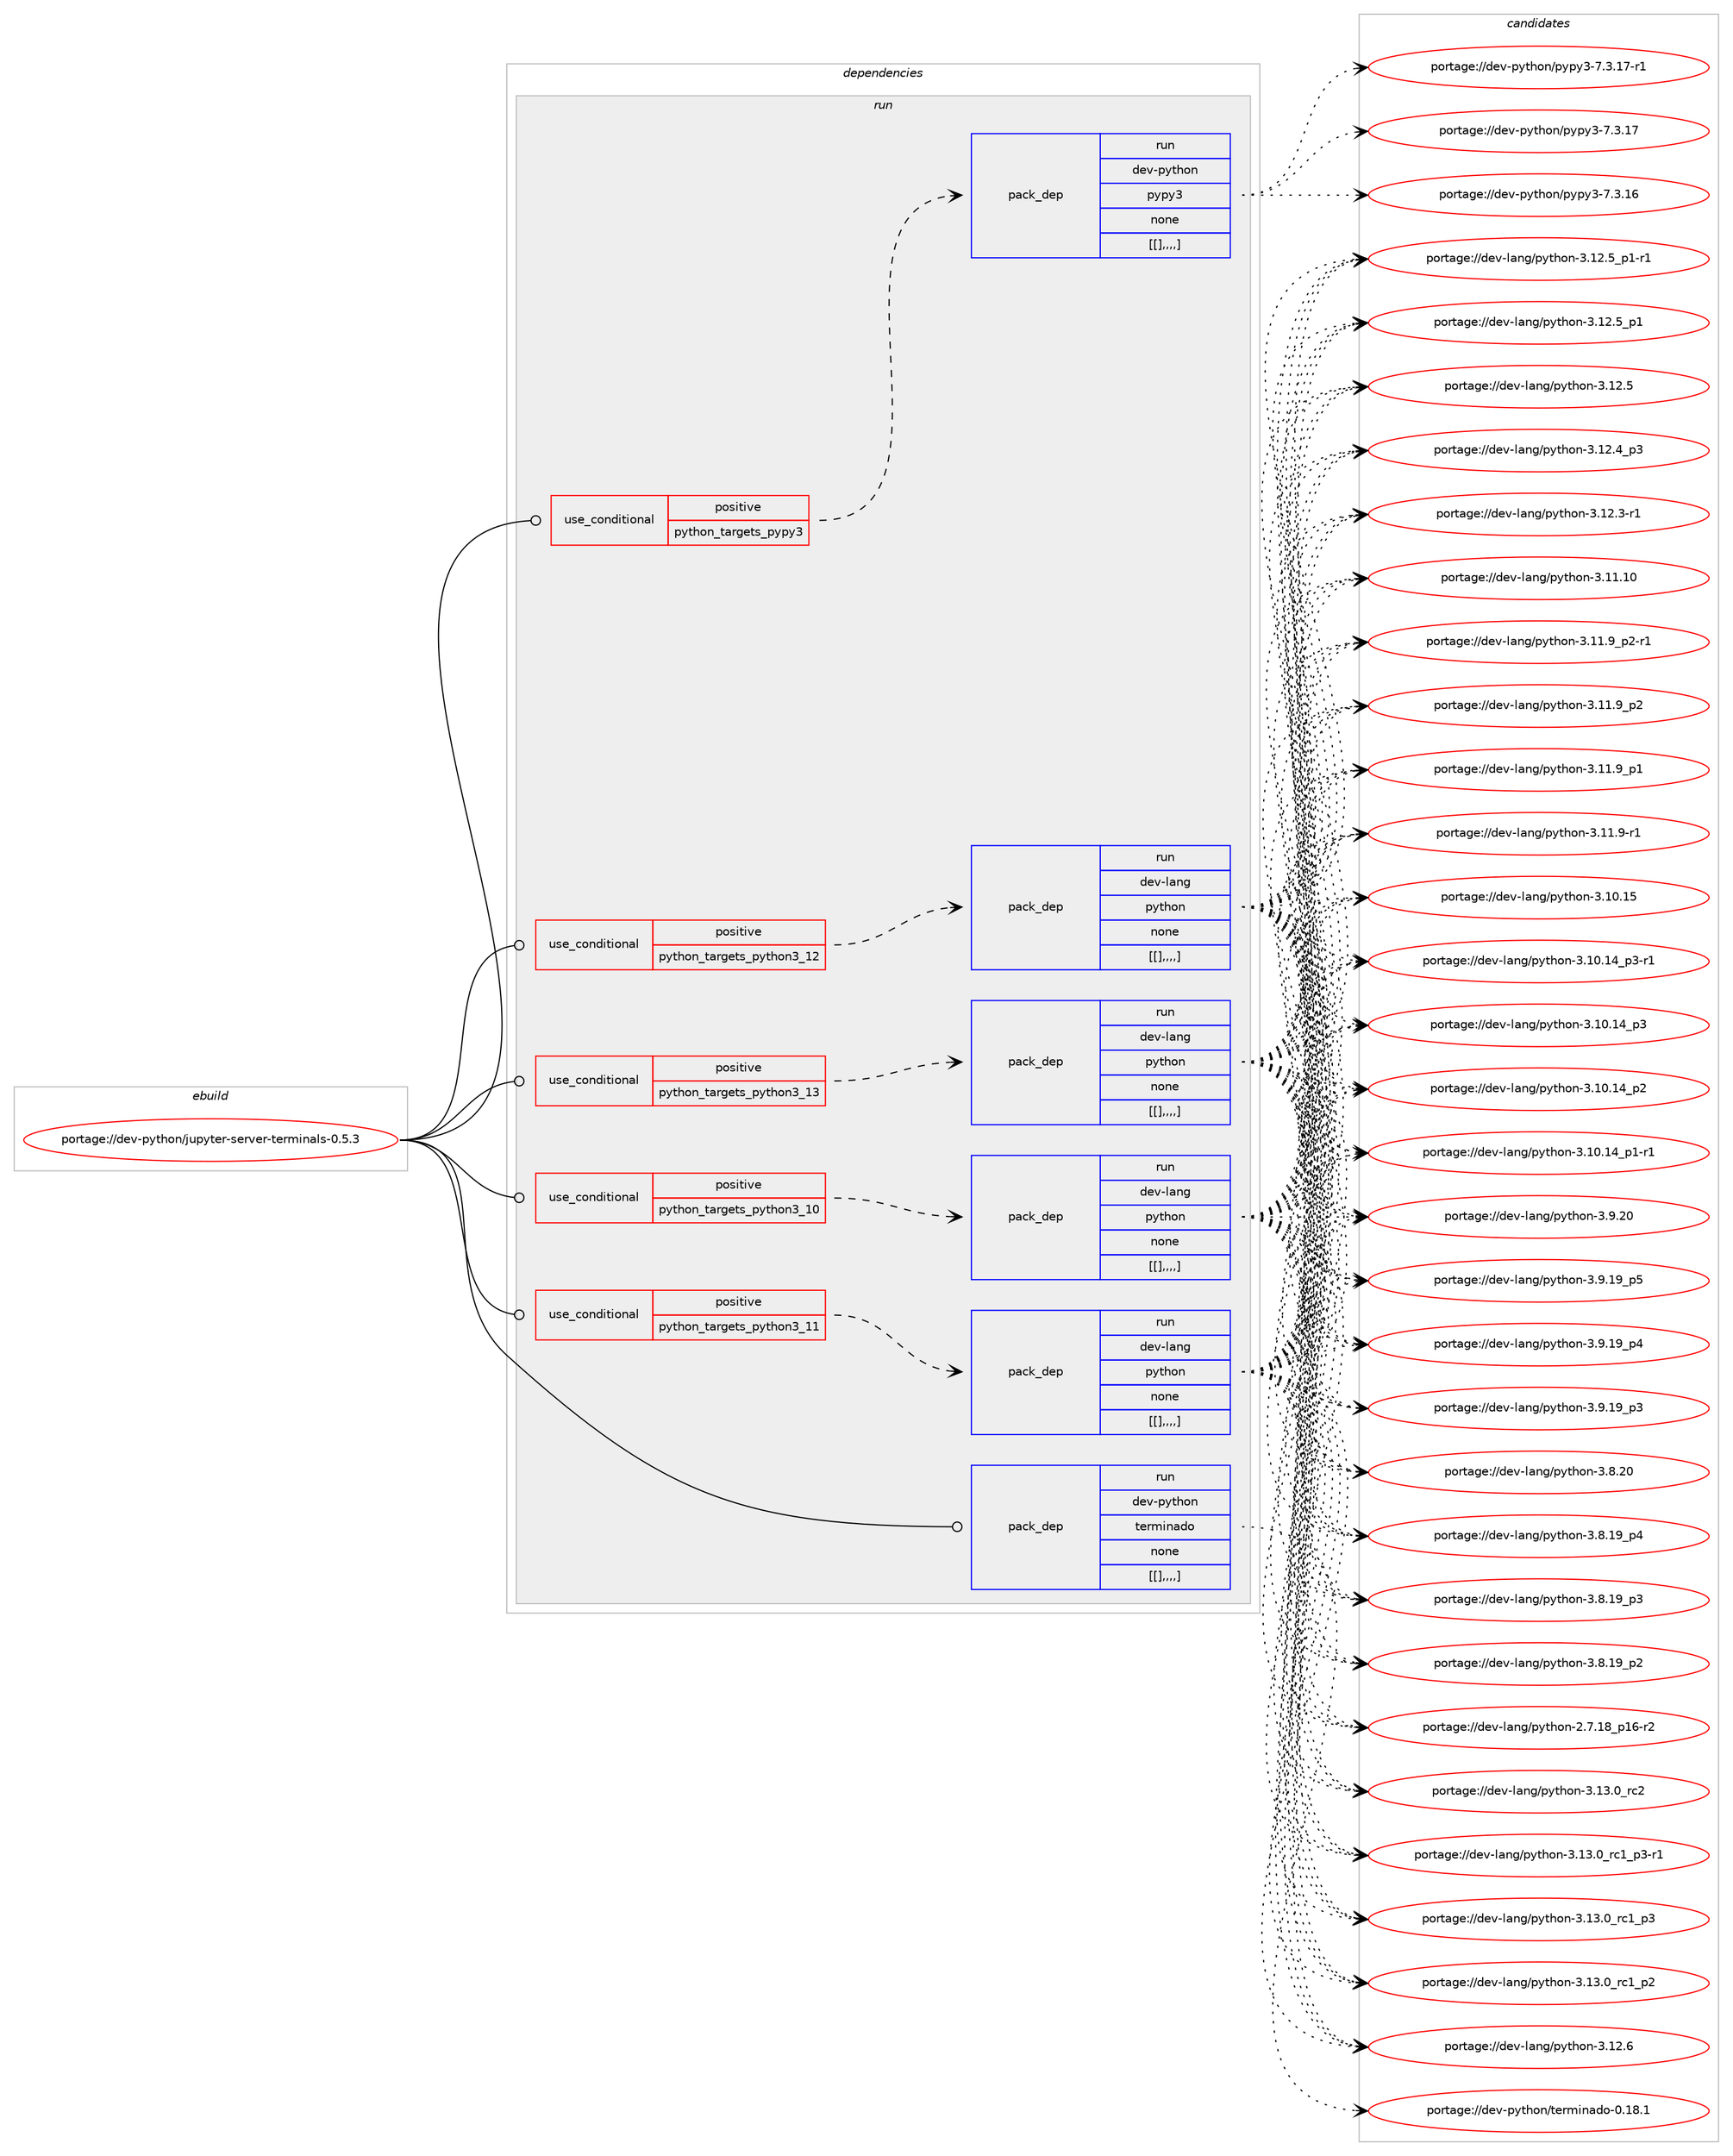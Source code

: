 digraph prolog {

# *************
# Graph options
# *************

newrank=true;
concentrate=true;
compound=true;
graph [rankdir=LR,fontname=Helvetica,fontsize=10,ranksep=1.5];#, ranksep=2.5, nodesep=0.2];
edge  [arrowhead=vee];
node  [fontname=Helvetica,fontsize=10];

# **********
# The ebuild
# **********

subgraph cluster_leftcol {
color=gray;
label=<<i>ebuild</i>>;
id [label="portage://dev-python/jupyter-server-terminals-0.5.3", color=red, width=4, href="../dev-python/jupyter-server-terminals-0.5.3.svg"];
}

# ****************
# The dependencies
# ****************

subgraph cluster_midcol {
color=gray;
label=<<i>dependencies</i>>;
subgraph cluster_compile {
fillcolor="#eeeeee";
style=filled;
label=<<i>compile</i>>;
}
subgraph cluster_compileandrun {
fillcolor="#eeeeee";
style=filled;
label=<<i>compile and run</i>>;
}
subgraph cluster_run {
fillcolor="#eeeeee";
style=filled;
label=<<i>run</i>>;
subgraph cond34630 {
dependency150337 [label=<<TABLE BORDER="0" CELLBORDER="1" CELLSPACING="0" CELLPADDING="4"><TR><TD ROWSPAN="3" CELLPADDING="10">use_conditional</TD></TR><TR><TD>positive</TD></TR><TR><TD>python_targets_pypy3</TD></TR></TABLE>>, shape=none, color=red];
subgraph pack114489 {
dependency150338 [label=<<TABLE BORDER="0" CELLBORDER="1" CELLSPACING="0" CELLPADDING="4" WIDTH="220"><TR><TD ROWSPAN="6" CELLPADDING="30">pack_dep</TD></TR><TR><TD WIDTH="110">run</TD></TR><TR><TD>dev-python</TD></TR><TR><TD>pypy3</TD></TR><TR><TD>none</TD></TR><TR><TD>[[],,,,]</TD></TR></TABLE>>, shape=none, color=blue];
}
dependency150337:e -> dependency150338:w [weight=20,style="dashed",arrowhead="vee"];
}
id:e -> dependency150337:w [weight=20,style="solid",arrowhead="odot"];
subgraph cond34631 {
dependency150339 [label=<<TABLE BORDER="0" CELLBORDER="1" CELLSPACING="0" CELLPADDING="4"><TR><TD ROWSPAN="3" CELLPADDING="10">use_conditional</TD></TR><TR><TD>positive</TD></TR><TR><TD>python_targets_python3_10</TD></TR></TABLE>>, shape=none, color=red];
subgraph pack114490 {
dependency150340 [label=<<TABLE BORDER="0" CELLBORDER="1" CELLSPACING="0" CELLPADDING="4" WIDTH="220"><TR><TD ROWSPAN="6" CELLPADDING="30">pack_dep</TD></TR><TR><TD WIDTH="110">run</TD></TR><TR><TD>dev-lang</TD></TR><TR><TD>python</TD></TR><TR><TD>none</TD></TR><TR><TD>[[],,,,]</TD></TR></TABLE>>, shape=none, color=blue];
}
dependency150339:e -> dependency150340:w [weight=20,style="dashed",arrowhead="vee"];
}
id:e -> dependency150339:w [weight=20,style="solid",arrowhead="odot"];
subgraph cond34632 {
dependency150341 [label=<<TABLE BORDER="0" CELLBORDER="1" CELLSPACING="0" CELLPADDING="4"><TR><TD ROWSPAN="3" CELLPADDING="10">use_conditional</TD></TR><TR><TD>positive</TD></TR><TR><TD>python_targets_python3_11</TD></TR></TABLE>>, shape=none, color=red];
subgraph pack114491 {
dependency150342 [label=<<TABLE BORDER="0" CELLBORDER="1" CELLSPACING="0" CELLPADDING="4" WIDTH="220"><TR><TD ROWSPAN="6" CELLPADDING="30">pack_dep</TD></TR><TR><TD WIDTH="110">run</TD></TR><TR><TD>dev-lang</TD></TR><TR><TD>python</TD></TR><TR><TD>none</TD></TR><TR><TD>[[],,,,]</TD></TR></TABLE>>, shape=none, color=blue];
}
dependency150341:e -> dependency150342:w [weight=20,style="dashed",arrowhead="vee"];
}
id:e -> dependency150341:w [weight=20,style="solid",arrowhead="odot"];
subgraph cond34633 {
dependency150343 [label=<<TABLE BORDER="0" CELLBORDER="1" CELLSPACING="0" CELLPADDING="4"><TR><TD ROWSPAN="3" CELLPADDING="10">use_conditional</TD></TR><TR><TD>positive</TD></TR><TR><TD>python_targets_python3_12</TD></TR></TABLE>>, shape=none, color=red];
subgraph pack114492 {
dependency150344 [label=<<TABLE BORDER="0" CELLBORDER="1" CELLSPACING="0" CELLPADDING="4" WIDTH="220"><TR><TD ROWSPAN="6" CELLPADDING="30">pack_dep</TD></TR><TR><TD WIDTH="110">run</TD></TR><TR><TD>dev-lang</TD></TR><TR><TD>python</TD></TR><TR><TD>none</TD></TR><TR><TD>[[],,,,]</TD></TR></TABLE>>, shape=none, color=blue];
}
dependency150343:e -> dependency150344:w [weight=20,style="dashed",arrowhead="vee"];
}
id:e -> dependency150343:w [weight=20,style="solid",arrowhead="odot"];
subgraph cond34634 {
dependency150345 [label=<<TABLE BORDER="0" CELLBORDER="1" CELLSPACING="0" CELLPADDING="4"><TR><TD ROWSPAN="3" CELLPADDING="10">use_conditional</TD></TR><TR><TD>positive</TD></TR><TR><TD>python_targets_python3_13</TD></TR></TABLE>>, shape=none, color=red];
subgraph pack114493 {
dependency150346 [label=<<TABLE BORDER="0" CELLBORDER="1" CELLSPACING="0" CELLPADDING="4" WIDTH="220"><TR><TD ROWSPAN="6" CELLPADDING="30">pack_dep</TD></TR><TR><TD WIDTH="110">run</TD></TR><TR><TD>dev-lang</TD></TR><TR><TD>python</TD></TR><TR><TD>none</TD></TR><TR><TD>[[],,,,]</TD></TR></TABLE>>, shape=none, color=blue];
}
dependency150345:e -> dependency150346:w [weight=20,style="dashed",arrowhead="vee"];
}
id:e -> dependency150345:w [weight=20,style="solid",arrowhead="odot"];
subgraph pack114494 {
dependency150347 [label=<<TABLE BORDER="0" CELLBORDER="1" CELLSPACING="0" CELLPADDING="4" WIDTH="220"><TR><TD ROWSPAN="6" CELLPADDING="30">pack_dep</TD></TR><TR><TD WIDTH="110">run</TD></TR><TR><TD>dev-python</TD></TR><TR><TD>terminado</TD></TR><TR><TD>none</TD></TR><TR><TD>[[],,,,]</TD></TR></TABLE>>, shape=none, color=blue];
}
id:e -> dependency150347:w [weight=20,style="solid",arrowhead="odot"];
}
}

# **************
# The candidates
# **************

subgraph cluster_choices {
rank=same;
color=gray;
label=<<i>candidates</i>>;

subgraph choice114489 {
color=black;
nodesep=1;
choice100101118451121211161041111104711212111212151455546514649554511449 [label="portage://dev-python/pypy3-7.3.17-r1", color=red, width=4,href="../dev-python/pypy3-7.3.17-r1.svg"];
choice10010111845112121116104111110471121211121215145554651464955 [label="portage://dev-python/pypy3-7.3.17", color=red, width=4,href="../dev-python/pypy3-7.3.17.svg"];
choice10010111845112121116104111110471121211121215145554651464954 [label="portage://dev-python/pypy3-7.3.16", color=red, width=4,href="../dev-python/pypy3-7.3.16.svg"];
dependency150338:e -> choice100101118451121211161041111104711212111212151455546514649554511449:w [style=dotted,weight="100"];
dependency150338:e -> choice10010111845112121116104111110471121211121215145554651464955:w [style=dotted,weight="100"];
dependency150338:e -> choice10010111845112121116104111110471121211121215145554651464954:w [style=dotted,weight="100"];
}
subgraph choice114490 {
color=black;
nodesep=1;
choice10010111845108971101034711212111610411111045514649514648951149950 [label="portage://dev-lang/python-3.13.0_rc2", color=red, width=4,href="../dev-lang/python-3.13.0_rc2.svg"];
choice1001011184510897110103471121211161041111104551464951464895114994995112514511449 [label="portage://dev-lang/python-3.13.0_rc1_p3-r1", color=red, width=4,href="../dev-lang/python-3.13.0_rc1_p3-r1.svg"];
choice100101118451089711010347112121116104111110455146495146489511499499511251 [label="portage://dev-lang/python-3.13.0_rc1_p3", color=red, width=4,href="../dev-lang/python-3.13.0_rc1_p3.svg"];
choice100101118451089711010347112121116104111110455146495146489511499499511250 [label="portage://dev-lang/python-3.13.0_rc1_p2", color=red, width=4,href="../dev-lang/python-3.13.0_rc1_p2.svg"];
choice10010111845108971101034711212111610411111045514649504654 [label="portage://dev-lang/python-3.12.6", color=red, width=4,href="../dev-lang/python-3.12.6.svg"];
choice1001011184510897110103471121211161041111104551464950465395112494511449 [label="portage://dev-lang/python-3.12.5_p1-r1", color=red, width=4,href="../dev-lang/python-3.12.5_p1-r1.svg"];
choice100101118451089711010347112121116104111110455146495046539511249 [label="portage://dev-lang/python-3.12.5_p1", color=red, width=4,href="../dev-lang/python-3.12.5_p1.svg"];
choice10010111845108971101034711212111610411111045514649504653 [label="portage://dev-lang/python-3.12.5", color=red, width=4,href="../dev-lang/python-3.12.5.svg"];
choice100101118451089711010347112121116104111110455146495046529511251 [label="portage://dev-lang/python-3.12.4_p3", color=red, width=4,href="../dev-lang/python-3.12.4_p3.svg"];
choice100101118451089711010347112121116104111110455146495046514511449 [label="portage://dev-lang/python-3.12.3-r1", color=red, width=4,href="../dev-lang/python-3.12.3-r1.svg"];
choice1001011184510897110103471121211161041111104551464949464948 [label="portage://dev-lang/python-3.11.10", color=red, width=4,href="../dev-lang/python-3.11.10.svg"];
choice1001011184510897110103471121211161041111104551464949465795112504511449 [label="portage://dev-lang/python-3.11.9_p2-r1", color=red, width=4,href="../dev-lang/python-3.11.9_p2-r1.svg"];
choice100101118451089711010347112121116104111110455146494946579511250 [label="portage://dev-lang/python-3.11.9_p2", color=red, width=4,href="../dev-lang/python-3.11.9_p2.svg"];
choice100101118451089711010347112121116104111110455146494946579511249 [label="portage://dev-lang/python-3.11.9_p1", color=red, width=4,href="../dev-lang/python-3.11.9_p1.svg"];
choice100101118451089711010347112121116104111110455146494946574511449 [label="portage://dev-lang/python-3.11.9-r1", color=red, width=4,href="../dev-lang/python-3.11.9-r1.svg"];
choice1001011184510897110103471121211161041111104551464948464953 [label="portage://dev-lang/python-3.10.15", color=red, width=4,href="../dev-lang/python-3.10.15.svg"];
choice100101118451089711010347112121116104111110455146494846495295112514511449 [label="portage://dev-lang/python-3.10.14_p3-r1", color=red, width=4,href="../dev-lang/python-3.10.14_p3-r1.svg"];
choice10010111845108971101034711212111610411111045514649484649529511251 [label="portage://dev-lang/python-3.10.14_p3", color=red, width=4,href="../dev-lang/python-3.10.14_p3.svg"];
choice10010111845108971101034711212111610411111045514649484649529511250 [label="portage://dev-lang/python-3.10.14_p2", color=red, width=4,href="../dev-lang/python-3.10.14_p2.svg"];
choice100101118451089711010347112121116104111110455146494846495295112494511449 [label="portage://dev-lang/python-3.10.14_p1-r1", color=red, width=4,href="../dev-lang/python-3.10.14_p1-r1.svg"];
choice10010111845108971101034711212111610411111045514657465048 [label="portage://dev-lang/python-3.9.20", color=red, width=4,href="../dev-lang/python-3.9.20.svg"];
choice100101118451089711010347112121116104111110455146574649579511253 [label="portage://dev-lang/python-3.9.19_p5", color=red, width=4,href="../dev-lang/python-3.9.19_p5.svg"];
choice100101118451089711010347112121116104111110455146574649579511252 [label="portage://dev-lang/python-3.9.19_p4", color=red, width=4,href="../dev-lang/python-3.9.19_p4.svg"];
choice100101118451089711010347112121116104111110455146574649579511251 [label="portage://dev-lang/python-3.9.19_p3", color=red, width=4,href="../dev-lang/python-3.9.19_p3.svg"];
choice10010111845108971101034711212111610411111045514656465048 [label="portage://dev-lang/python-3.8.20", color=red, width=4,href="../dev-lang/python-3.8.20.svg"];
choice100101118451089711010347112121116104111110455146564649579511252 [label="portage://dev-lang/python-3.8.19_p4", color=red, width=4,href="../dev-lang/python-3.8.19_p4.svg"];
choice100101118451089711010347112121116104111110455146564649579511251 [label="portage://dev-lang/python-3.8.19_p3", color=red, width=4,href="../dev-lang/python-3.8.19_p3.svg"];
choice100101118451089711010347112121116104111110455146564649579511250 [label="portage://dev-lang/python-3.8.19_p2", color=red, width=4,href="../dev-lang/python-3.8.19_p2.svg"];
choice100101118451089711010347112121116104111110455046554649569511249544511450 [label="portage://dev-lang/python-2.7.18_p16-r2", color=red, width=4,href="../dev-lang/python-2.7.18_p16-r2.svg"];
dependency150340:e -> choice10010111845108971101034711212111610411111045514649514648951149950:w [style=dotted,weight="100"];
dependency150340:e -> choice1001011184510897110103471121211161041111104551464951464895114994995112514511449:w [style=dotted,weight="100"];
dependency150340:e -> choice100101118451089711010347112121116104111110455146495146489511499499511251:w [style=dotted,weight="100"];
dependency150340:e -> choice100101118451089711010347112121116104111110455146495146489511499499511250:w [style=dotted,weight="100"];
dependency150340:e -> choice10010111845108971101034711212111610411111045514649504654:w [style=dotted,weight="100"];
dependency150340:e -> choice1001011184510897110103471121211161041111104551464950465395112494511449:w [style=dotted,weight="100"];
dependency150340:e -> choice100101118451089711010347112121116104111110455146495046539511249:w [style=dotted,weight="100"];
dependency150340:e -> choice10010111845108971101034711212111610411111045514649504653:w [style=dotted,weight="100"];
dependency150340:e -> choice100101118451089711010347112121116104111110455146495046529511251:w [style=dotted,weight="100"];
dependency150340:e -> choice100101118451089711010347112121116104111110455146495046514511449:w [style=dotted,weight="100"];
dependency150340:e -> choice1001011184510897110103471121211161041111104551464949464948:w [style=dotted,weight="100"];
dependency150340:e -> choice1001011184510897110103471121211161041111104551464949465795112504511449:w [style=dotted,weight="100"];
dependency150340:e -> choice100101118451089711010347112121116104111110455146494946579511250:w [style=dotted,weight="100"];
dependency150340:e -> choice100101118451089711010347112121116104111110455146494946579511249:w [style=dotted,weight="100"];
dependency150340:e -> choice100101118451089711010347112121116104111110455146494946574511449:w [style=dotted,weight="100"];
dependency150340:e -> choice1001011184510897110103471121211161041111104551464948464953:w [style=dotted,weight="100"];
dependency150340:e -> choice100101118451089711010347112121116104111110455146494846495295112514511449:w [style=dotted,weight="100"];
dependency150340:e -> choice10010111845108971101034711212111610411111045514649484649529511251:w [style=dotted,weight="100"];
dependency150340:e -> choice10010111845108971101034711212111610411111045514649484649529511250:w [style=dotted,weight="100"];
dependency150340:e -> choice100101118451089711010347112121116104111110455146494846495295112494511449:w [style=dotted,weight="100"];
dependency150340:e -> choice10010111845108971101034711212111610411111045514657465048:w [style=dotted,weight="100"];
dependency150340:e -> choice100101118451089711010347112121116104111110455146574649579511253:w [style=dotted,weight="100"];
dependency150340:e -> choice100101118451089711010347112121116104111110455146574649579511252:w [style=dotted,weight="100"];
dependency150340:e -> choice100101118451089711010347112121116104111110455146574649579511251:w [style=dotted,weight="100"];
dependency150340:e -> choice10010111845108971101034711212111610411111045514656465048:w [style=dotted,weight="100"];
dependency150340:e -> choice100101118451089711010347112121116104111110455146564649579511252:w [style=dotted,weight="100"];
dependency150340:e -> choice100101118451089711010347112121116104111110455146564649579511251:w [style=dotted,weight="100"];
dependency150340:e -> choice100101118451089711010347112121116104111110455146564649579511250:w [style=dotted,weight="100"];
dependency150340:e -> choice100101118451089711010347112121116104111110455046554649569511249544511450:w [style=dotted,weight="100"];
}
subgraph choice114491 {
color=black;
nodesep=1;
choice10010111845108971101034711212111610411111045514649514648951149950 [label="portage://dev-lang/python-3.13.0_rc2", color=red, width=4,href="../dev-lang/python-3.13.0_rc2.svg"];
choice1001011184510897110103471121211161041111104551464951464895114994995112514511449 [label="portage://dev-lang/python-3.13.0_rc1_p3-r1", color=red, width=4,href="../dev-lang/python-3.13.0_rc1_p3-r1.svg"];
choice100101118451089711010347112121116104111110455146495146489511499499511251 [label="portage://dev-lang/python-3.13.0_rc1_p3", color=red, width=4,href="../dev-lang/python-3.13.0_rc1_p3.svg"];
choice100101118451089711010347112121116104111110455146495146489511499499511250 [label="portage://dev-lang/python-3.13.0_rc1_p2", color=red, width=4,href="../dev-lang/python-3.13.0_rc1_p2.svg"];
choice10010111845108971101034711212111610411111045514649504654 [label="portage://dev-lang/python-3.12.6", color=red, width=4,href="../dev-lang/python-3.12.6.svg"];
choice1001011184510897110103471121211161041111104551464950465395112494511449 [label="portage://dev-lang/python-3.12.5_p1-r1", color=red, width=4,href="../dev-lang/python-3.12.5_p1-r1.svg"];
choice100101118451089711010347112121116104111110455146495046539511249 [label="portage://dev-lang/python-3.12.5_p1", color=red, width=4,href="../dev-lang/python-3.12.5_p1.svg"];
choice10010111845108971101034711212111610411111045514649504653 [label="portage://dev-lang/python-3.12.5", color=red, width=4,href="../dev-lang/python-3.12.5.svg"];
choice100101118451089711010347112121116104111110455146495046529511251 [label="portage://dev-lang/python-3.12.4_p3", color=red, width=4,href="../dev-lang/python-3.12.4_p3.svg"];
choice100101118451089711010347112121116104111110455146495046514511449 [label="portage://dev-lang/python-3.12.3-r1", color=red, width=4,href="../dev-lang/python-3.12.3-r1.svg"];
choice1001011184510897110103471121211161041111104551464949464948 [label="portage://dev-lang/python-3.11.10", color=red, width=4,href="../dev-lang/python-3.11.10.svg"];
choice1001011184510897110103471121211161041111104551464949465795112504511449 [label="portage://dev-lang/python-3.11.9_p2-r1", color=red, width=4,href="../dev-lang/python-3.11.9_p2-r1.svg"];
choice100101118451089711010347112121116104111110455146494946579511250 [label="portage://dev-lang/python-3.11.9_p2", color=red, width=4,href="../dev-lang/python-3.11.9_p2.svg"];
choice100101118451089711010347112121116104111110455146494946579511249 [label="portage://dev-lang/python-3.11.9_p1", color=red, width=4,href="../dev-lang/python-3.11.9_p1.svg"];
choice100101118451089711010347112121116104111110455146494946574511449 [label="portage://dev-lang/python-3.11.9-r1", color=red, width=4,href="../dev-lang/python-3.11.9-r1.svg"];
choice1001011184510897110103471121211161041111104551464948464953 [label="portage://dev-lang/python-3.10.15", color=red, width=4,href="../dev-lang/python-3.10.15.svg"];
choice100101118451089711010347112121116104111110455146494846495295112514511449 [label="portage://dev-lang/python-3.10.14_p3-r1", color=red, width=4,href="../dev-lang/python-3.10.14_p3-r1.svg"];
choice10010111845108971101034711212111610411111045514649484649529511251 [label="portage://dev-lang/python-3.10.14_p3", color=red, width=4,href="../dev-lang/python-3.10.14_p3.svg"];
choice10010111845108971101034711212111610411111045514649484649529511250 [label="portage://dev-lang/python-3.10.14_p2", color=red, width=4,href="../dev-lang/python-3.10.14_p2.svg"];
choice100101118451089711010347112121116104111110455146494846495295112494511449 [label="portage://dev-lang/python-3.10.14_p1-r1", color=red, width=4,href="../dev-lang/python-3.10.14_p1-r1.svg"];
choice10010111845108971101034711212111610411111045514657465048 [label="portage://dev-lang/python-3.9.20", color=red, width=4,href="../dev-lang/python-3.9.20.svg"];
choice100101118451089711010347112121116104111110455146574649579511253 [label="portage://dev-lang/python-3.9.19_p5", color=red, width=4,href="../dev-lang/python-3.9.19_p5.svg"];
choice100101118451089711010347112121116104111110455146574649579511252 [label="portage://dev-lang/python-3.9.19_p4", color=red, width=4,href="../dev-lang/python-3.9.19_p4.svg"];
choice100101118451089711010347112121116104111110455146574649579511251 [label="portage://dev-lang/python-3.9.19_p3", color=red, width=4,href="../dev-lang/python-3.9.19_p3.svg"];
choice10010111845108971101034711212111610411111045514656465048 [label="portage://dev-lang/python-3.8.20", color=red, width=4,href="../dev-lang/python-3.8.20.svg"];
choice100101118451089711010347112121116104111110455146564649579511252 [label="portage://dev-lang/python-3.8.19_p4", color=red, width=4,href="../dev-lang/python-3.8.19_p4.svg"];
choice100101118451089711010347112121116104111110455146564649579511251 [label="portage://dev-lang/python-3.8.19_p3", color=red, width=4,href="../dev-lang/python-3.8.19_p3.svg"];
choice100101118451089711010347112121116104111110455146564649579511250 [label="portage://dev-lang/python-3.8.19_p2", color=red, width=4,href="../dev-lang/python-3.8.19_p2.svg"];
choice100101118451089711010347112121116104111110455046554649569511249544511450 [label="portage://dev-lang/python-2.7.18_p16-r2", color=red, width=4,href="../dev-lang/python-2.7.18_p16-r2.svg"];
dependency150342:e -> choice10010111845108971101034711212111610411111045514649514648951149950:w [style=dotted,weight="100"];
dependency150342:e -> choice1001011184510897110103471121211161041111104551464951464895114994995112514511449:w [style=dotted,weight="100"];
dependency150342:e -> choice100101118451089711010347112121116104111110455146495146489511499499511251:w [style=dotted,weight="100"];
dependency150342:e -> choice100101118451089711010347112121116104111110455146495146489511499499511250:w [style=dotted,weight="100"];
dependency150342:e -> choice10010111845108971101034711212111610411111045514649504654:w [style=dotted,weight="100"];
dependency150342:e -> choice1001011184510897110103471121211161041111104551464950465395112494511449:w [style=dotted,weight="100"];
dependency150342:e -> choice100101118451089711010347112121116104111110455146495046539511249:w [style=dotted,weight="100"];
dependency150342:e -> choice10010111845108971101034711212111610411111045514649504653:w [style=dotted,weight="100"];
dependency150342:e -> choice100101118451089711010347112121116104111110455146495046529511251:w [style=dotted,weight="100"];
dependency150342:e -> choice100101118451089711010347112121116104111110455146495046514511449:w [style=dotted,weight="100"];
dependency150342:e -> choice1001011184510897110103471121211161041111104551464949464948:w [style=dotted,weight="100"];
dependency150342:e -> choice1001011184510897110103471121211161041111104551464949465795112504511449:w [style=dotted,weight="100"];
dependency150342:e -> choice100101118451089711010347112121116104111110455146494946579511250:w [style=dotted,weight="100"];
dependency150342:e -> choice100101118451089711010347112121116104111110455146494946579511249:w [style=dotted,weight="100"];
dependency150342:e -> choice100101118451089711010347112121116104111110455146494946574511449:w [style=dotted,weight="100"];
dependency150342:e -> choice1001011184510897110103471121211161041111104551464948464953:w [style=dotted,weight="100"];
dependency150342:e -> choice100101118451089711010347112121116104111110455146494846495295112514511449:w [style=dotted,weight="100"];
dependency150342:e -> choice10010111845108971101034711212111610411111045514649484649529511251:w [style=dotted,weight="100"];
dependency150342:e -> choice10010111845108971101034711212111610411111045514649484649529511250:w [style=dotted,weight="100"];
dependency150342:e -> choice100101118451089711010347112121116104111110455146494846495295112494511449:w [style=dotted,weight="100"];
dependency150342:e -> choice10010111845108971101034711212111610411111045514657465048:w [style=dotted,weight="100"];
dependency150342:e -> choice100101118451089711010347112121116104111110455146574649579511253:w [style=dotted,weight="100"];
dependency150342:e -> choice100101118451089711010347112121116104111110455146574649579511252:w [style=dotted,weight="100"];
dependency150342:e -> choice100101118451089711010347112121116104111110455146574649579511251:w [style=dotted,weight="100"];
dependency150342:e -> choice10010111845108971101034711212111610411111045514656465048:w [style=dotted,weight="100"];
dependency150342:e -> choice100101118451089711010347112121116104111110455146564649579511252:w [style=dotted,weight="100"];
dependency150342:e -> choice100101118451089711010347112121116104111110455146564649579511251:w [style=dotted,weight="100"];
dependency150342:e -> choice100101118451089711010347112121116104111110455146564649579511250:w [style=dotted,weight="100"];
dependency150342:e -> choice100101118451089711010347112121116104111110455046554649569511249544511450:w [style=dotted,weight="100"];
}
subgraph choice114492 {
color=black;
nodesep=1;
choice10010111845108971101034711212111610411111045514649514648951149950 [label="portage://dev-lang/python-3.13.0_rc2", color=red, width=4,href="../dev-lang/python-3.13.0_rc2.svg"];
choice1001011184510897110103471121211161041111104551464951464895114994995112514511449 [label="portage://dev-lang/python-3.13.0_rc1_p3-r1", color=red, width=4,href="../dev-lang/python-3.13.0_rc1_p3-r1.svg"];
choice100101118451089711010347112121116104111110455146495146489511499499511251 [label="portage://dev-lang/python-3.13.0_rc1_p3", color=red, width=4,href="../dev-lang/python-3.13.0_rc1_p3.svg"];
choice100101118451089711010347112121116104111110455146495146489511499499511250 [label="portage://dev-lang/python-3.13.0_rc1_p2", color=red, width=4,href="../dev-lang/python-3.13.0_rc1_p2.svg"];
choice10010111845108971101034711212111610411111045514649504654 [label="portage://dev-lang/python-3.12.6", color=red, width=4,href="../dev-lang/python-3.12.6.svg"];
choice1001011184510897110103471121211161041111104551464950465395112494511449 [label="portage://dev-lang/python-3.12.5_p1-r1", color=red, width=4,href="../dev-lang/python-3.12.5_p1-r1.svg"];
choice100101118451089711010347112121116104111110455146495046539511249 [label="portage://dev-lang/python-3.12.5_p1", color=red, width=4,href="../dev-lang/python-3.12.5_p1.svg"];
choice10010111845108971101034711212111610411111045514649504653 [label="portage://dev-lang/python-3.12.5", color=red, width=4,href="../dev-lang/python-3.12.5.svg"];
choice100101118451089711010347112121116104111110455146495046529511251 [label="portage://dev-lang/python-3.12.4_p3", color=red, width=4,href="../dev-lang/python-3.12.4_p3.svg"];
choice100101118451089711010347112121116104111110455146495046514511449 [label="portage://dev-lang/python-3.12.3-r1", color=red, width=4,href="../dev-lang/python-3.12.3-r1.svg"];
choice1001011184510897110103471121211161041111104551464949464948 [label="portage://dev-lang/python-3.11.10", color=red, width=4,href="../dev-lang/python-3.11.10.svg"];
choice1001011184510897110103471121211161041111104551464949465795112504511449 [label="portage://dev-lang/python-3.11.9_p2-r1", color=red, width=4,href="../dev-lang/python-3.11.9_p2-r1.svg"];
choice100101118451089711010347112121116104111110455146494946579511250 [label="portage://dev-lang/python-3.11.9_p2", color=red, width=4,href="../dev-lang/python-3.11.9_p2.svg"];
choice100101118451089711010347112121116104111110455146494946579511249 [label="portage://dev-lang/python-3.11.9_p1", color=red, width=4,href="../dev-lang/python-3.11.9_p1.svg"];
choice100101118451089711010347112121116104111110455146494946574511449 [label="portage://dev-lang/python-3.11.9-r1", color=red, width=4,href="../dev-lang/python-3.11.9-r1.svg"];
choice1001011184510897110103471121211161041111104551464948464953 [label="portage://dev-lang/python-3.10.15", color=red, width=4,href="../dev-lang/python-3.10.15.svg"];
choice100101118451089711010347112121116104111110455146494846495295112514511449 [label="portage://dev-lang/python-3.10.14_p3-r1", color=red, width=4,href="../dev-lang/python-3.10.14_p3-r1.svg"];
choice10010111845108971101034711212111610411111045514649484649529511251 [label="portage://dev-lang/python-3.10.14_p3", color=red, width=4,href="../dev-lang/python-3.10.14_p3.svg"];
choice10010111845108971101034711212111610411111045514649484649529511250 [label="portage://dev-lang/python-3.10.14_p2", color=red, width=4,href="../dev-lang/python-3.10.14_p2.svg"];
choice100101118451089711010347112121116104111110455146494846495295112494511449 [label="portage://dev-lang/python-3.10.14_p1-r1", color=red, width=4,href="../dev-lang/python-3.10.14_p1-r1.svg"];
choice10010111845108971101034711212111610411111045514657465048 [label="portage://dev-lang/python-3.9.20", color=red, width=4,href="../dev-lang/python-3.9.20.svg"];
choice100101118451089711010347112121116104111110455146574649579511253 [label="portage://dev-lang/python-3.9.19_p5", color=red, width=4,href="../dev-lang/python-3.9.19_p5.svg"];
choice100101118451089711010347112121116104111110455146574649579511252 [label="portage://dev-lang/python-3.9.19_p4", color=red, width=4,href="../dev-lang/python-3.9.19_p4.svg"];
choice100101118451089711010347112121116104111110455146574649579511251 [label="portage://dev-lang/python-3.9.19_p3", color=red, width=4,href="../dev-lang/python-3.9.19_p3.svg"];
choice10010111845108971101034711212111610411111045514656465048 [label="portage://dev-lang/python-3.8.20", color=red, width=4,href="../dev-lang/python-3.8.20.svg"];
choice100101118451089711010347112121116104111110455146564649579511252 [label="portage://dev-lang/python-3.8.19_p4", color=red, width=4,href="../dev-lang/python-3.8.19_p4.svg"];
choice100101118451089711010347112121116104111110455146564649579511251 [label="portage://dev-lang/python-3.8.19_p3", color=red, width=4,href="../dev-lang/python-3.8.19_p3.svg"];
choice100101118451089711010347112121116104111110455146564649579511250 [label="portage://dev-lang/python-3.8.19_p2", color=red, width=4,href="../dev-lang/python-3.8.19_p2.svg"];
choice100101118451089711010347112121116104111110455046554649569511249544511450 [label="portage://dev-lang/python-2.7.18_p16-r2", color=red, width=4,href="../dev-lang/python-2.7.18_p16-r2.svg"];
dependency150344:e -> choice10010111845108971101034711212111610411111045514649514648951149950:w [style=dotted,weight="100"];
dependency150344:e -> choice1001011184510897110103471121211161041111104551464951464895114994995112514511449:w [style=dotted,weight="100"];
dependency150344:e -> choice100101118451089711010347112121116104111110455146495146489511499499511251:w [style=dotted,weight="100"];
dependency150344:e -> choice100101118451089711010347112121116104111110455146495146489511499499511250:w [style=dotted,weight="100"];
dependency150344:e -> choice10010111845108971101034711212111610411111045514649504654:w [style=dotted,weight="100"];
dependency150344:e -> choice1001011184510897110103471121211161041111104551464950465395112494511449:w [style=dotted,weight="100"];
dependency150344:e -> choice100101118451089711010347112121116104111110455146495046539511249:w [style=dotted,weight="100"];
dependency150344:e -> choice10010111845108971101034711212111610411111045514649504653:w [style=dotted,weight="100"];
dependency150344:e -> choice100101118451089711010347112121116104111110455146495046529511251:w [style=dotted,weight="100"];
dependency150344:e -> choice100101118451089711010347112121116104111110455146495046514511449:w [style=dotted,weight="100"];
dependency150344:e -> choice1001011184510897110103471121211161041111104551464949464948:w [style=dotted,weight="100"];
dependency150344:e -> choice1001011184510897110103471121211161041111104551464949465795112504511449:w [style=dotted,weight="100"];
dependency150344:e -> choice100101118451089711010347112121116104111110455146494946579511250:w [style=dotted,weight="100"];
dependency150344:e -> choice100101118451089711010347112121116104111110455146494946579511249:w [style=dotted,weight="100"];
dependency150344:e -> choice100101118451089711010347112121116104111110455146494946574511449:w [style=dotted,weight="100"];
dependency150344:e -> choice1001011184510897110103471121211161041111104551464948464953:w [style=dotted,weight="100"];
dependency150344:e -> choice100101118451089711010347112121116104111110455146494846495295112514511449:w [style=dotted,weight="100"];
dependency150344:e -> choice10010111845108971101034711212111610411111045514649484649529511251:w [style=dotted,weight="100"];
dependency150344:e -> choice10010111845108971101034711212111610411111045514649484649529511250:w [style=dotted,weight="100"];
dependency150344:e -> choice100101118451089711010347112121116104111110455146494846495295112494511449:w [style=dotted,weight="100"];
dependency150344:e -> choice10010111845108971101034711212111610411111045514657465048:w [style=dotted,weight="100"];
dependency150344:e -> choice100101118451089711010347112121116104111110455146574649579511253:w [style=dotted,weight="100"];
dependency150344:e -> choice100101118451089711010347112121116104111110455146574649579511252:w [style=dotted,weight="100"];
dependency150344:e -> choice100101118451089711010347112121116104111110455146574649579511251:w [style=dotted,weight="100"];
dependency150344:e -> choice10010111845108971101034711212111610411111045514656465048:w [style=dotted,weight="100"];
dependency150344:e -> choice100101118451089711010347112121116104111110455146564649579511252:w [style=dotted,weight="100"];
dependency150344:e -> choice100101118451089711010347112121116104111110455146564649579511251:w [style=dotted,weight="100"];
dependency150344:e -> choice100101118451089711010347112121116104111110455146564649579511250:w [style=dotted,weight="100"];
dependency150344:e -> choice100101118451089711010347112121116104111110455046554649569511249544511450:w [style=dotted,weight="100"];
}
subgraph choice114493 {
color=black;
nodesep=1;
choice10010111845108971101034711212111610411111045514649514648951149950 [label="portage://dev-lang/python-3.13.0_rc2", color=red, width=4,href="../dev-lang/python-3.13.0_rc2.svg"];
choice1001011184510897110103471121211161041111104551464951464895114994995112514511449 [label="portage://dev-lang/python-3.13.0_rc1_p3-r1", color=red, width=4,href="../dev-lang/python-3.13.0_rc1_p3-r1.svg"];
choice100101118451089711010347112121116104111110455146495146489511499499511251 [label="portage://dev-lang/python-3.13.0_rc1_p3", color=red, width=4,href="../dev-lang/python-3.13.0_rc1_p3.svg"];
choice100101118451089711010347112121116104111110455146495146489511499499511250 [label="portage://dev-lang/python-3.13.0_rc1_p2", color=red, width=4,href="../dev-lang/python-3.13.0_rc1_p2.svg"];
choice10010111845108971101034711212111610411111045514649504654 [label="portage://dev-lang/python-3.12.6", color=red, width=4,href="../dev-lang/python-3.12.6.svg"];
choice1001011184510897110103471121211161041111104551464950465395112494511449 [label="portage://dev-lang/python-3.12.5_p1-r1", color=red, width=4,href="../dev-lang/python-3.12.5_p1-r1.svg"];
choice100101118451089711010347112121116104111110455146495046539511249 [label="portage://dev-lang/python-3.12.5_p1", color=red, width=4,href="../dev-lang/python-3.12.5_p1.svg"];
choice10010111845108971101034711212111610411111045514649504653 [label="portage://dev-lang/python-3.12.5", color=red, width=4,href="../dev-lang/python-3.12.5.svg"];
choice100101118451089711010347112121116104111110455146495046529511251 [label="portage://dev-lang/python-3.12.4_p3", color=red, width=4,href="../dev-lang/python-3.12.4_p3.svg"];
choice100101118451089711010347112121116104111110455146495046514511449 [label="portage://dev-lang/python-3.12.3-r1", color=red, width=4,href="../dev-lang/python-3.12.3-r1.svg"];
choice1001011184510897110103471121211161041111104551464949464948 [label="portage://dev-lang/python-3.11.10", color=red, width=4,href="../dev-lang/python-3.11.10.svg"];
choice1001011184510897110103471121211161041111104551464949465795112504511449 [label="portage://dev-lang/python-3.11.9_p2-r1", color=red, width=4,href="../dev-lang/python-3.11.9_p2-r1.svg"];
choice100101118451089711010347112121116104111110455146494946579511250 [label="portage://dev-lang/python-3.11.9_p2", color=red, width=4,href="../dev-lang/python-3.11.9_p2.svg"];
choice100101118451089711010347112121116104111110455146494946579511249 [label="portage://dev-lang/python-3.11.9_p1", color=red, width=4,href="../dev-lang/python-3.11.9_p1.svg"];
choice100101118451089711010347112121116104111110455146494946574511449 [label="portage://dev-lang/python-3.11.9-r1", color=red, width=4,href="../dev-lang/python-3.11.9-r1.svg"];
choice1001011184510897110103471121211161041111104551464948464953 [label="portage://dev-lang/python-3.10.15", color=red, width=4,href="../dev-lang/python-3.10.15.svg"];
choice100101118451089711010347112121116104111110455146494846495295112514511449 [label="portage://dev-lang/python-3.10.14_p3-r1", color=red, width=4,href="../dev-lang/python-3.10.14_p3-r1.svg"];
choice10010111845108971101034711212111610411111045514649484649529511251 [label="portage://dev-lang/python-3.10.14_p3", color=red, width=4,href="../dev-lang/python-3.10.14_p3.svg"];
choice10010111845108971101034711212111610411111045514649484649529511250 [label="portage://dev-lang/python-3.10.14_p2", color=red, width=4,href="../dev-lang/python-3.10.14_p2.svg"];
choice100101118451089711010347112121116104111110455146494846495295112494511449 [label="portage://dev-lang/python-3.10.14_p1-r1", color=red, width=4,href="../dev-lang/python-3.10.14_p1-r1.svg"];
choice10010111845108971101034711212111610411111045514657465048 [label="portage://dev-lang/python-3.9.20", color=red, width=4,href="../dev-lang/python-3.9.20.svg"];
choice100101118451089711010347112121116104111110455146574649579511253 [label="portage://dev-lang/python-3.9.19_p5", color=red, width=4,href="../dev-lang/python-3.9.19_p5.svg"];
choice100101118451089711010347112121116104111110455146574649579511252 [label="portage://dev-lang/python-3.9.19_p4", color=red, width=4,href="../dev-lang/python-3.9.19_p4.svg"];
choice100101118451089711010347112121116104111110455146574649579511251 [label="portage://dev-lang/python-3.9.19_p3", color=red, width=4,href="../dev-lang/python-3.9.19_p3.svg"];
choice10010111845108971101034711212111610411111045514656465048 [label="portage://dev-lang/python-3.8.20", color=red, width=4,href="../dev-lang/python-3.8.20.svg"];
choice100101118451089711010347112121116104111110455146564649579511252 [label="portage://dev-lang/python-3.8.19_p4", color=red, width=4,href="../dev-lang/python-3.8.19_p4.svg"];
choice100101118451089711010347112121116104111110455146564649579511251 [label="portage://dev-lang/python-3.8.19_p3", color=red, width=4,href="../dev-lang/python-3.8.19_p3.svg"];
choice100101118451089711010347112121116104111110455146564649579511250 [label="portage://dev-lang/python-3.8.19_p2", color=red, width=4,href="../dev-lang/python-3.8.19_p2.svg"];
choice100101118451089711010347112121116104111110455046554649569511249544511450 [label="portage://dev-lang/python-2.7.18_p16-r2", color=red, width=4,href="../dev-lang/python-2.7.18_p16-r2.svg"];
dependency150346:e -> choice10010111845108971101034711212111610411111045514649514648951149950:w [style=dotted,weight="100"];
dependency150346:e -> choice1001011184510897110103471121211161041111104551464951464895114994995112514511449:w [style=dotted,weight="100"];
dependency150346:e -> choice100101118451089711010347112121116104111110455146495146489511499499511251:w [style=dotted,weight="100"];
dependency150346:e -> choice100101118451089711010347112121116104111110455146495146489511499499511250:w [style=dotted,weight="100"];
dependency150346:e -> choice10010111845108971101034711212111610411111045514649504654:w [style=dotted,weight="100"];
dependency150346:e -> choice1001011184510897110103471121211161041111104551464950465395112494511449:w [style=dotted,weight="100"];
dependency150346:e -> choice100101118451089711010347112121116104111110455146495046539511249:w [style=dotted,weight="100"];
dependency150346:e -> choice10010111845108971101034711212111610411111045514649504653:w [style=dotted,weight="100"];
dependency150346:e -> choice100101118451089711010347112121116104111110455146495046529511251:w [style=dotted,weight="100"];
dependency150346:e -> choice100101118451089711010347112121116104111110455146495046514511449:w [style=dotted,weight="100"];
dependency150346:e -> choice1001011184510897110103471121211161041111104551464949464948:w [style=dotted,weight="100"];
dependency150346:e -> choice1001011184510897110103471121211161041111104551464949465795112504511449:w [style=dotted,weight="100"];
dependency150346:e -> choice100101118451089711010347112121116104111110455146494946579511250:w [style=dotted,weight="100"];
dependency150346:e -> choice100101118451089711010347112121116104111110455146494946579511249:w [style=dotted,weight="100"];
dependency150346:e -> choice100101118451089711010347112121116104111110455146494946574511449:w [style=dotted,weight="100"];
dependency150346:e -> choice1001011184510897110103471121211161041111104551464948464953:w [style=dotted,weight="100"];
dependency150346:e -> choice100101118451089711010347112121116104111110455146494846495295112514511449:w [style=dotted,weight="100"];
dependency150346:e -> choice10010111845108971101034711212111610411111045514649484649529511251:w [style=dotted,weight="100"];
dependency150346:e -> choice10010111845108971101034711212111610411111045514649484649529511250:w [style=dotted,weight="100"];
dependency150346:e -> choice100101118451089711010347112121116104111110455146494846495295112494511449:w [style=dotted,weight="100"];
dependency150346:e -> choice10010111845108971101034711212111610411111045514657465048:w [style=dotted,weight="100"];
dependency150346:e -> choice100101118451089711010347112121116104111110455146574649579511253:w [style=dotted,weight="100"];
dependency150346:e -> choice100101118451089711010347112121116104111110455146574649579511252:w [style=dotted,weight="100"];
dependency150346:e -> choice100101118451089711010347112121116104111110455146574649579511251:w [style=dotted,weight="100"];
dependency150346:e -> choice10010111845108971101034711212111610411111045514656465048:w [style=dotted,weight="100"];
dependency150346:e -> choice100101118451089711010347112121116104111110455146564649579511252:w [style=dotted,weight="100"];
dependency150346:e -> choice100101118451089711010347112121116104111110455146564649579511251:w [style=dotted,weight="100"];
dependency150346:e -> choice100101118451089711010347112121116104111110455146564649579511250:w [style=dotted,weight="100"];
dependency150346:e -> choice100101118451089711010347112121116104111110455046554649569511249544511450:w [style=dotted,weight="100"];
}
subgraph choice114494 {
color=black;
nodesep=1;
choice10010111845112121116104111110471161011141091051109710011145484649564649 [label="portage://dev-python/terminado-0.18.1", color=red, width=4,href="../dev-python/terminado-0.18.1.svg"];
dependency150347:e -> choice10010111845112121116104111110471161011141091051109710011145484649564649:w [style=dotted,weight="100"];
}
}

}

